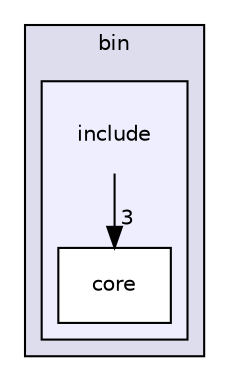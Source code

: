 digraph "NANA/bin/include" {
  compound=true
  node [ fontsize="10", fontname="Helvetica"];
  edge [ labelfontsize="10", labelfontname="Helvetica"];
  subgraph clusterdir_f5ddf8559e58b1343ad51e19c16eda1a {
    graph [ bgcolor="#ddddee", pencolor="black", label="bin" fontname="Helvetica", fontsize="10", URL="dir_f5ddf8559e58b1343ad51e19c16eda1a.html"]
  subgraph clusterdir_2156600b8c3e55c5ca1b32fdf4f55ffd {
    graph [ bgcolor="#eeeeff", pencolor="black", label="" URL="dir_2156600b8c3e55c5ca1b32fdf4f55ffd.html"];
    dir_2156600b8c3e55c5ca1b32fdf4f55ffd [shape=plaintext label="include"];
  dir_b586e2cfb6303e993350d54452194385 [shape=box label="core" fillcolor="white" style="filled" URL="dir_b586e2cfb6303e993350d54452194385.html"];
  }
  }
  dir_2156600b8c3e55c5ca1b32fdf4f55ffd->dir_b586e2cfb6303e993350d54452194385 [headlabel="3", labeldistance=1.5 headhref="dir_000003_000007.html"];
}
